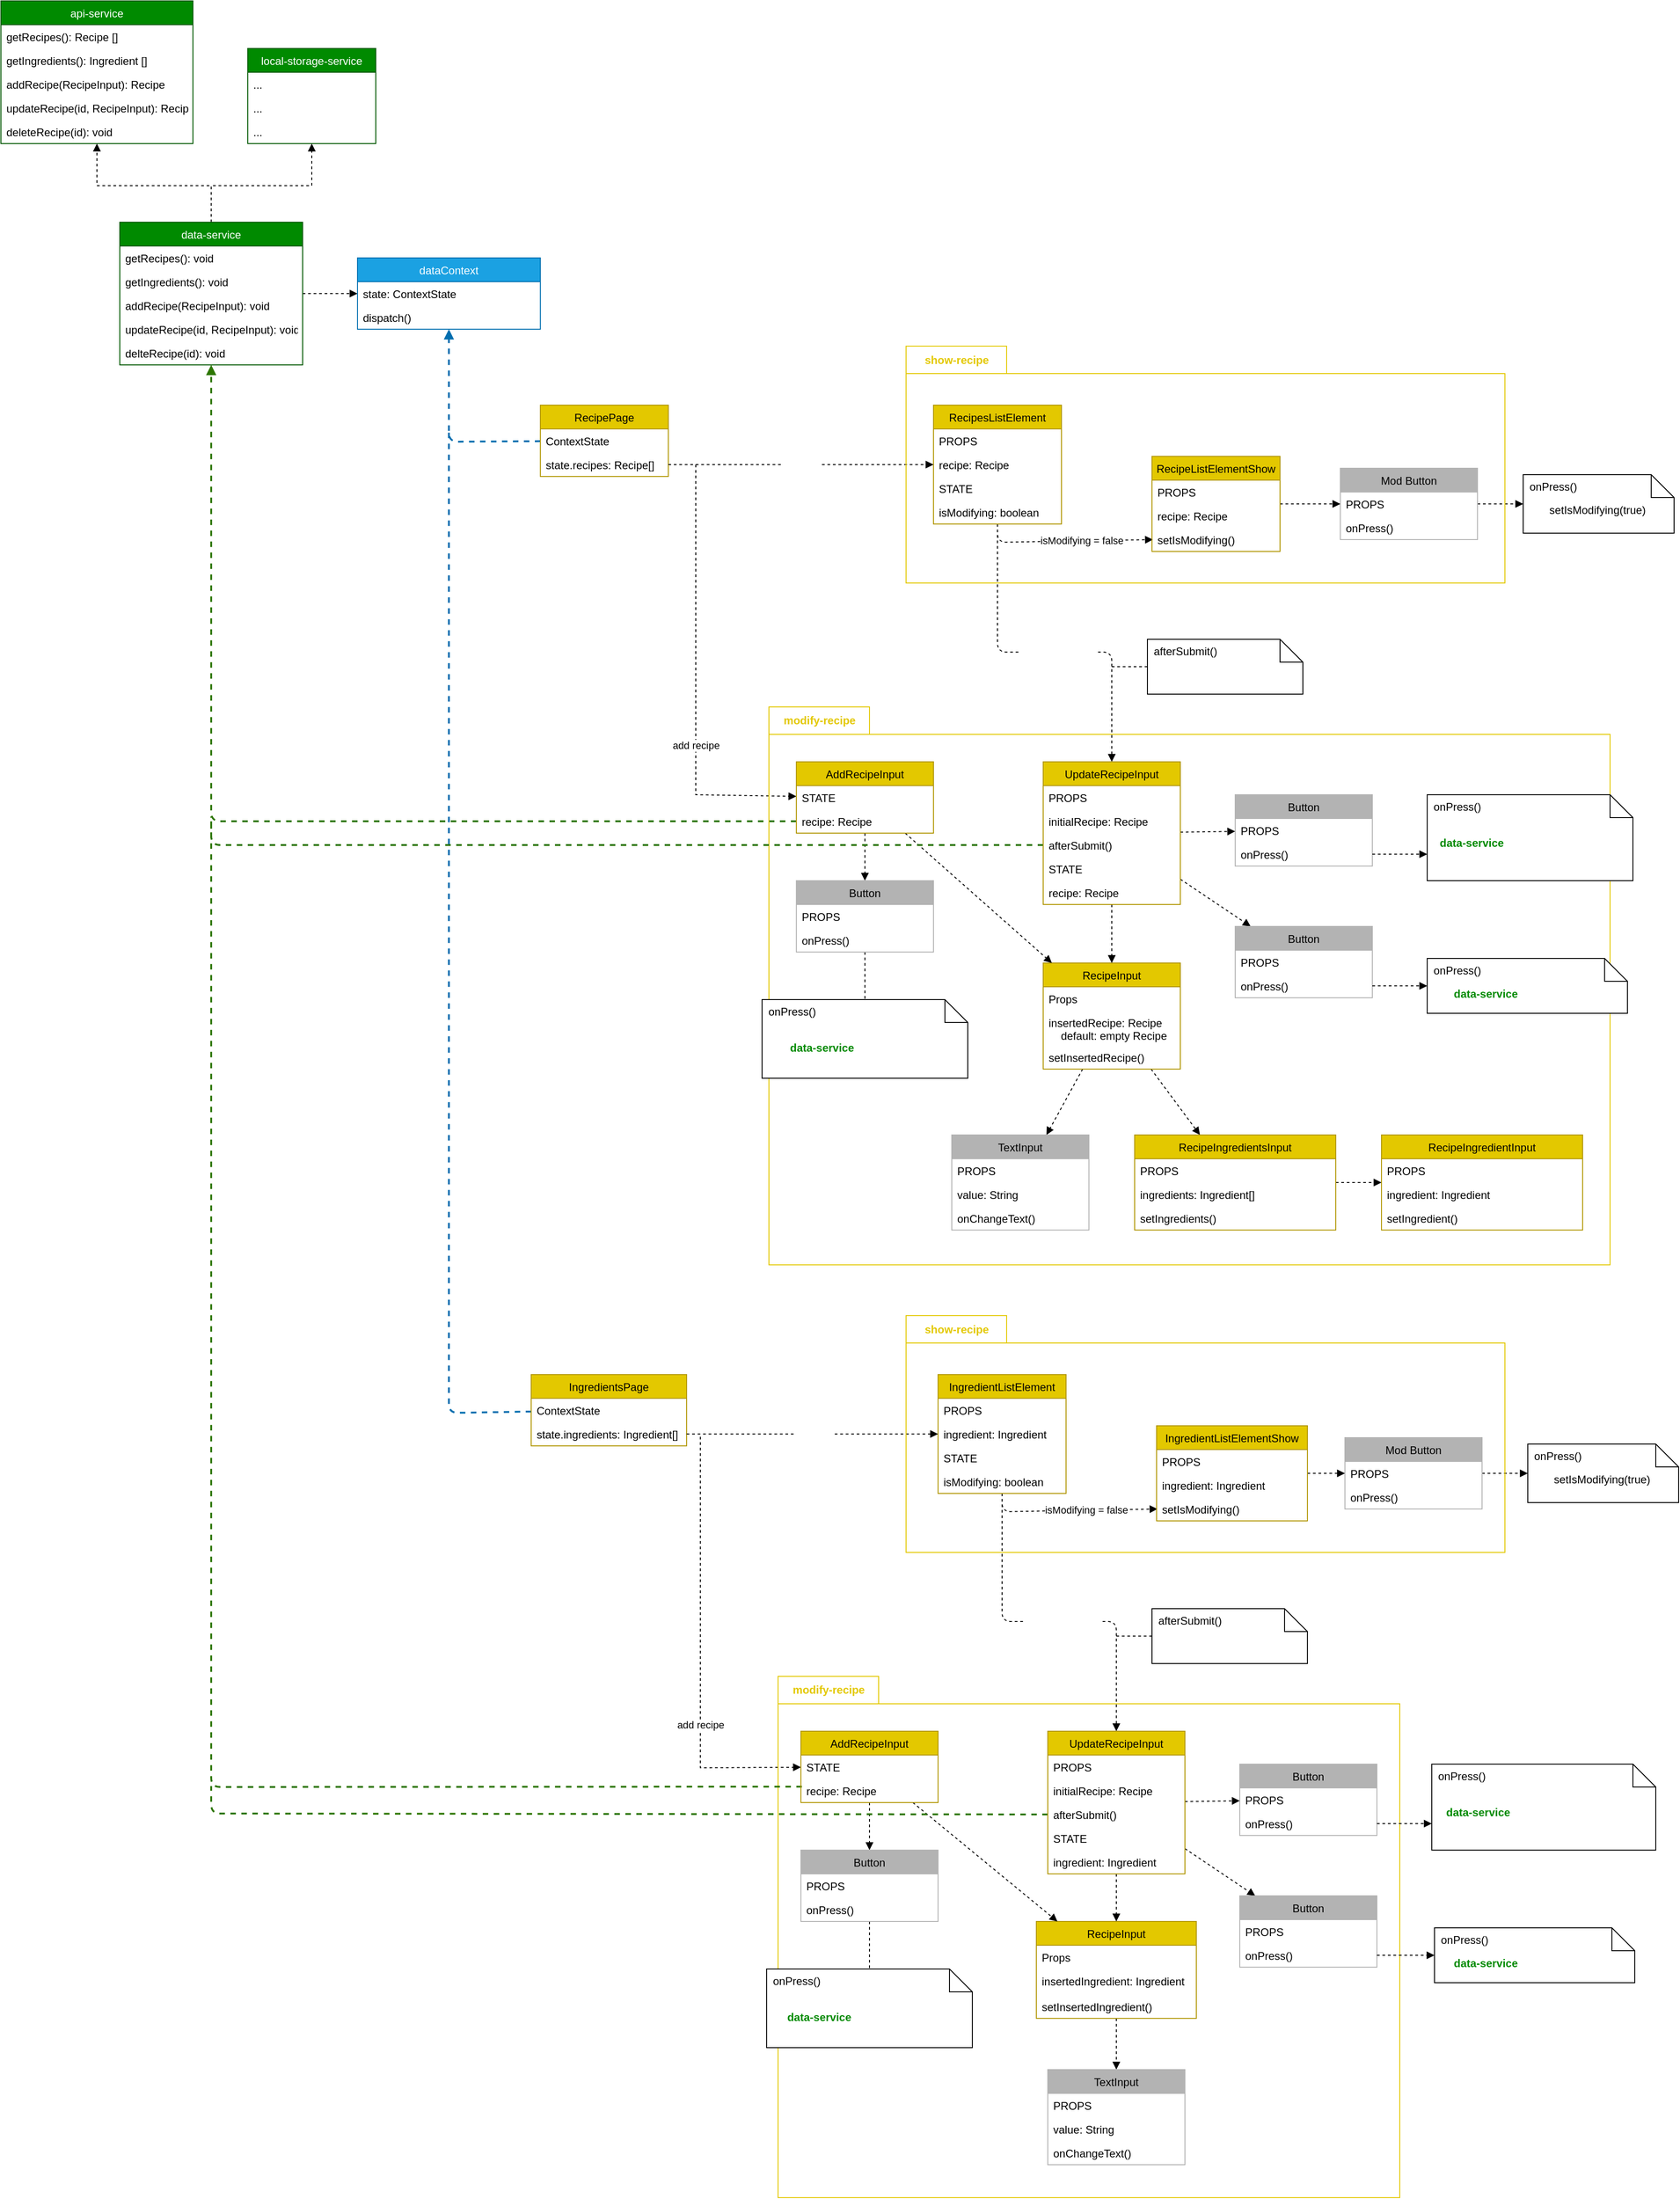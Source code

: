 <mxfile>
    <diagram id="C5RBs43oDa-KdzZeNtuy" name="Page-1">
        <mxGraphModel dx="1797" dy="1389" grid="1" gridSize="10" guides="1" tooltips="1" connect="1" arrows="1" fold="1" page="0" pageScale="1" pageWidth="827" pageHeight="1169" math="0" shadow="0">
            <root>
                <mxCell id="WIyWlLk6GJQsqaUBKTNV-0"/>
                <mxCell id="WIyWlLk6GJQsqaUBKTNV-1" parent="WIyWlLk6GJQsqaUBKTNV-0"/>
                <mxCell id="0" value="api-service" style="swimlane;fontStyle=0;childLayout=stackLayout;horizontal=1;startSize=26;fillColor=#008a00;horizontalStack=0;resizeParent=1;resizeParentMax=0;resizeLast=0;collapsible=1;marginBottom=0;fontColor=#ffffff;strokeColor=#005700;rounded=0;" parent="WIyWlLk6GJQsqaUBKTNV-1" vertex="1">
                    <mxGeometry x="-220" y="-12" width="210" height="156" as="geometry"/>
                </mxCell>
                <mxCell id="1" value="getRecipes(): Recipe []" style="text;strokeColor=none;fillColor=none;align=left;verticalAlign=top;spacingLeft=4;spacingRight=4;overflow=hidden;rotatable=0;points=[[0,0.5],[1,0.5]];portConstraint=eastwest;rounded=0;" parent="0" vertex="1">
                    <mxGeometry y="26" width="210" height="26" as="geometry"/>
                </mxCell>
                <mxCell id="2" value="getIngredients(): Ingredient []" style="text;strokeColor=none;fillColor=none;align=left;verticalAlign=top;spacingLeft=4;spacingRight=4;overflow=hidden;rotatable=0;points=[[0,0.5],[1,0.5]];portConstraint=eastwest;rounded=0;" parent="0" vertex="1">
                    <mxGeometry y="52" width="210" height="26" as="geometry"/>
                </mxCell>
                <mxCell id="3" value="addRecipe(RecipeInput): Recipe" style="text;strokeColor=none;fillColor=none;align=left;verticalAlign=top;spacingLeft=4;spacingRight=4;overflow=hidden;rotatable=0;points=[[0,0.5],[1,0.5]];portConstraint=eastwest;rounded=0;" parent="0" vertex="1">
                    <mxGeometry y="78" width="210" height="26" as="geometry"/>
                </mxCell>
                <mxCell id="122" value="updateRecipe(id, RecipeInput): Recipe" style="text;strokeColor=none;fillColor=none;align=left;verticalAlign=top;spacingLeft=4;spacingRight=4;overflow=hidden;rotatable=0;points=[[0,0.5],[1,0.5]];portConstraint=eastwest;rounded=0;" parent="0" vertex="1">
                    <mxGeometry y="104" width="210" height="26" as="geometry"/>
                </mxCell>
                <mxCell id="178" value="deleteRecipe(id): void" style="text;strokeColor=none;fillColor=none;align=left;verticalAlign=top;spacingLeft=4;spacingRight=4;overflow=hidden;rotatable=0;points=[[0,0.5],[1,0.5]];portConstraint=eastwest;rounded=0;" parent="0" vertex="1">
                    <mxGeometry y="130" width="210" height="26" as="geometry"/>
                </mxCell>
                <mxCell id="4" value="local-storage-service" style="swimlane;fontStyle=0;childLayout=stackLayout;horizontal=1;startSize=26;fillColor=#008a00;horizontalStack=0;resizeParent=1;resizeParentMax=0;resizeLast=0;collapsible=1;marginBottom=0;fontColor=#ffffff;strokeColor=#005700;rounded=0;" parent="WIyWlLk6GJQsqaUBKTNV-1" vertex="1">
                    <mxGeometry x="50" y="40" width="140" height="104" as="geometry"/>
                </mxCell>
                <mxCell id="5" value="..." style="text;strokeColor=none;fillColor=none;align=left;verticalAlign=top;spacingLeft=4;spacingRight=4;overflow=hidden;rotatable=0;points=[[0,0.5],[1,0.5]];portConstraint=eastwest;rounded=0;" parent="4" vertex="1">
                    <mxGeometry y="26" width="140" height="26" as="geometry"/>
                </mxCell>
                <mxCell id="6" value="..." style="text;strokeColor=none;fillColor=none;align=left;verticalAlign=top;spacingLeft=4;spacingRight=4;overflow=hidden;rotatable=0;points=[[0,0.5],[1,0.5]];portConstraint=eastwest;rounded=0;" parent="4" vertex="1">
                    <mxGeometry y="52" width="140" height="26" as="geometry"/>
                </mxCell>
                <mxCell id="7" value="..." style="text;strokeColor=none;fillColor=none;align=left;verticalAlign=top;spacingLeft=4;spacingRight=4;overflow=hidden;rotatable=0;points=[[0,0.5],[1,0.5]];portConstraint=eastwest;rounded=0;" parent="4" vertex="1">
                    <mxGeometry y="78" width="140" height="26" as="geometry"/>
                </mxCell>
                <mxCell id="12" style="edgeStyle=none;html=1;dashed=1;endArrow=block;endFill=1;rounded=0;" parent="WIyWlLk6GJQsqaUBKTNV-1" source="8" target="4" edge="1">
                    <mxGeometry relative="1" as="geometry">
                        <Array as="points">
                            <mxPoint x="10" y="190"/>
                            <mxPoint x="120" y="190"/>
                        </Array>
                    </mxGeometry>
                </mxCell>
                <mxCell id="13" style="edgeStyle=none;html=1;endArrow=block;endFill=1;dashed=1;rounded=0;" parent="WIyWlLk6GJQsqaUBKTNV-1" source="8" target="0" edge="1">
                    <mxGeometry relative="1" as="geometry">
                        <Array as="points">
                            <mxPoint x="10" y="190"/>
                            <mxPoint x="-115" y="190"/>
                        </Array>
                    </mxGeometry>
                </mxCell>
                <mxCell id="189" style="edgeStyle=none;html=1;endArrow=block;endFill=1;dashed=1;" edge="1" parent="WIyWlLk6GJQsqaUBKTNV-1" source="8" target="183">
                    <mxGeometry relative="1" as="geometry"/>
                </mxCell>
                <mxCell id="8" value="data-service" style="swimlane;fontStyle=0;childLayout=stackLayout;horizontal=1;startSize=26;fillColor=#008a00;horizontalStack=0;resizeParent=1;resizeParentMax=0;resizeLast=0;collapsible=1;marginBottom=0;fontColor=#ffffff;strokeColor=#005700;rounded=0;" parent="WIyWlLk6GJQsqaUBKTNV-1" vertex="1">
                    <mxGeometry x="-90" y="230" width="200" height="156" as="geometry"/>
                </mxCell>
                <mxCell id="9" value="getRecipes(): void" style="text;strokeColor=none;fillColor=none;align=left;verticalAlign=top;spacingLeft=4;spacingRight=4;overflow=hidden;rotatable=0;points=[[0,0.5],[1,0.5]];portConstraint=eastwest;rounded=0;" parent="8" vertex="1">
                    <mxGeometry y="26" width="200" height="26" as="geometry"/>
                </mxCell>
                <mxCell id="10" value="getIngredients(): void" style="text;strokeColor=none;fillColor=none;align=left;verticalAlign=top;spacingLeft=4;spacingRight=4;overflow=hidden;rotatable=0;points=[[0,0.5],[1,0.5]];portConstraint=eastwest;rounded=0;" parent="8" vertex="1">
                    <mxGeometry y="52" width="200" height="26" as="geometry"/>
                </mxCell>
                <mxCell id="11" value="addRecipe(RecipeInput): void&#10;" style="text;strokeColor=none;fillColor=none;align=left;verticalAlign=top;spacingLeft=4;spacingRight=4;overflow=hidden;rotatable=0;points=[[0,0.5],[1,0.5]];portConstraint=eastwest;rounded=0;" parent="8" vertex="1">
                    <mxGeometry y="78" width="200" height="26" as="geometry"/>
                </mxCell>
                <mxCell id="123" value="updateRecipe(id, RecipeInput): void&#10;" style="text;strokeColor=none;fillColor=none;align=left;verticalAlign=top;spacingLeft=4;spacingRight=4;overflow=hidden;rotatable=0;points=[[0,0.5],[1,0.5]];portConstraint=eastwest;rounded=0;" parent="8" vertex="1">
                    <mxGeometry y="104" width="200" height="26" as="geometry"/>
                </mxCell>
                <mxCell id="179" value="delteRecipe(id): void&#10;" style="text;strokeColor=none;fillColor=none;align=left;verticalAlign=top;spacingLeft=4;spacingRight=4;overflow=hidden;rotatable=0;points=[[0,0.5],[1,0.5]];portConstraint=eastwest;rounded=0;" parent="8" vertex="1">
                    <mxGeometry y="130" width="200" height="26" as="geometry"/>
                </mxCell>
                <mxCell id="42" style="edgeStyle=none;html=1;dashed=1;fontColor=#FFFFFF;endArrow=block;endFill=1;exitX=1;exitY=0.5;exitDx=0;exitDy=0;rounded=0;" parent="WIyWlLk6GJQsqaUBKTNV-1" source="16" target="132" edge="1">
                    <mxGeometry relative="1" as="geometry">
                        <Array as="points">
                            <mxPoint x="540" y="495"/>
                            <mxPoint x="540" y="856"/>
                        </Array>
                        <mxPoint x="510" y="581.0" as="sourcePoint"/>
                        <mxPoint x="560" y="856" as="targetPoint"/>
                    </mxGeometry>
                </mxCell>
                <mxCell id="93" value="add recipe" style="edgeLabel;html=1;align=center;verticalAlign=middle;resizable=0;points=[];" parent="42" vertex="1" connectable="0">
                    <mxGeometry x="-0.214" y="2" relative="1" as="geometry">
                        <mxPoint x="-2" y="140" as="offset"/>
                    </mxGeometry>
                </mxCell>
                <mxCell id="190" style="edgeStyle=none;html=1;dashed=1;endArrow=block;endFill=1;fillColor=#1ba1e2;strokeColor=#006EAF;strokeWidth=2;" edge="1" parent="WIyWlLk6GJQsqaUBKTNV-1" source="14" target="183">
                    <mxGeometry relative="1" as="geometry">
                        <Array as="points">
                            <mxPoint x="270" y="470"/>
                        </Array>
                    </mxGeometry>
                </mxCell>
                <mxCell id="14" value="RecipePage" style="swimlane;fontStyle=0;childLayout=stackLayout;horizontal=1;startSize=26;fillColor=#e3c800;horizontalStack=0;resizeParent=1;resizeParentMax=0;resizeLast=0;collapsible=1;marginBottom=0;fontColor=#000000;strokeColor=#B09500;rounded=0;" parent="WIyWlLk6GJQsqaUBKTNV-1" vertex="1">
                    <mxGeometry x="370" y="430" width="140" height="78" as="geometry"/>
                </mxCell>
                <mxCell id="15" value="ContextState" style="text;strokeColor=none;fillColor=none;align=left;verticalAlign=top;spacingLeft=4;spacingRight=4;overflow=hidden;rotatable=0;points=[[0,0.5],[1,0.5]];portConstraint=eastwest;rounded=0;" parent="14" vertex="1">
                    <mxGeometry y="26" width="140" height="26" as="geometry"/>
                </mxCell>
                <mxCell id="16" value="state.recipes: Recipe[]" style="text;strokeColor=none;fillColor=none;align=left;verticalAlign=top;spacingLeft=4;spacingRight=4;overflow=hidden;rotatable=0;points=[[0,0.5],[1,0.5]];portConstraint=eastwest;rounded=0;" parent="14" vertex="1">
                    <mxGeometry y="52" width="140" height="26" as="geometry"/>
                </mxCell>
                <mxCell id="101" style="edgeStyle=none;html=1;dashed=1;endArrow=block;endFill=1;entryX=0;entryY=0.5;entryDx=0;entryDy=0;" parent="WIyWlLk6GJQsqaUBKTNV-1" source="30" edge="1">
                    <mxGeometry relative="1" as="geometry">
                        <Array as="points">
                            <mxPoint x="870" y="580"/>
                        </Array>
                        <mxPoint x="1040" y="577" as="targetPoint"/>
                    </mxGeometry>
                </mxCell>
                <mxCell id="102" value="isModifying = false" style="edgeLabel;html=1;align=center;verticalAlign=middle;resizable=0;points=[];" parent="101" vertex="1" connectable="0">
                    <mxGeometry x="0.171" y="3" relative="1" as="geometry">
                        <mxPoint y="2" as="offset"/>
                    </mxGeometry>
                </mxCell>
                <mxCell id="169" style="edgeStyle=none;html=1;dashed=1;fontSize=11;fontColor=#B3B3B3;endArrow=block;endFill=1;" parent="WIyWlLk6GJQsqaUBKTNV-1" source="30" target="160" edge="1">
                    <mxGeometry relative="1" as="geometry">
                        <Array as="points">
                            <mxPoint x="870" y="700"/>
                            <mxPoint x="995" y="700"/>
                        </Array>
                    </mxGeometry>
                </mxCell>
                <mxCell id="170" value="&lt;font color=&quot;#ffffff&quot;&gt;isModifying = true&lt;/font&gt;" style="edgeLabel;html=1;align=center;verticalAlign=middle;resizable=0;points=[];fontSize=11;fontColor=#B3B3B3;" parent="169" vertex="1" connectable="0">
                    <mxGeometry x="0.067" y="-3" relative="1" as="geometry">
                        <mxPoint y="-3" as="offset"/>
                    </mxGeometry>
                </mxCell>
                <mxCell id="30" value="RecipesListElement" style="swimlane;fontStyle=0;childLayout=stackLayout;horizontal=1;startSize=26;fillColor=#e3c800;horizontalStack=0;resizeParent=1;resizeParentMax=0;resizeLast=0;collapsible=1;marginBottom=0;fontColor=#000000;strokeColor=#B09500;rounded=0;" parent="WIyWlLk6GJQsqaUBKTNV-1" vertex="1">
                    <mxGeometry x="800" y="430" width="140" height="130" as="geometry"/>
                </mxCell>
                <mxCell id="31" value="PROPS" style="text;strokeColor=none;fillColor=none;align=left;verticalAlign=top;spacingLeft=4;spacingRight=4;overflow=hidden;rotatable=0;points=[[0,0.5],[1,0.5]];portConstraint=eastwest;rounded=0;" parent="30" vertex="1">
                    <mxGeometry y="26" width="140" height="26" as="geometry"/>
                </mxCell>
                <mxCell id="32" value="recipe: Recipe" style="text;strokeColor=none;fillColor=none;align=left;verticalAlign=top;spacingLeft=4;spacingRight=4;overflow=hidden;rotatable=0;points=[[0,0.5],[1,0.5]];portConstraint=eastwest;rounded=0;" parent="30" vertex="1">
                    <mxGeometry y="52" width="140" height="26" as="geometry"/>
                </mxCell>
                <mxCell id="80" value="STATE" style="text;strokeColor=none;fillColor=none;align=left;verticalAlign=top;spacingLeft=4;spacingRight=4;overflow=hidden;rotatable=0;points=[[0,0.5],[1,0.5]];portConstraint=eastwest;rounded=0;" parent="30" vertex="1">
                    <mxGeometry y="78" width="140" height="26" as="geometry"/>
                </mxCell>
                <mxCell id="81" value="isModifying: boolean" style="text;strokeColor=none;fillColor=none;align=left;verticalAlign=top;spacingLeft=4;spacingRight=4;overflow=hidden;rotatable=0;points=[[0,0.5],[1,0.5]];portConstraint=eastwest;rounded=0;" parent="30" vertex="1">
                    <mxGeometry y="104" width="140" height="26" as="geometry"/>
                </mxCell>
                <mxCell id="35" value="&lt;font color=&quot;#ffffff&quot;&gt;contains&lt;/font&gt;" style="edgeStyle=none;html=1;dashed=1;fontColor=#E3C800;endArrow=block;endFill=1;rounded=0;" parent="WIyWlLk6GJQsqaUBKTNV-1" source="16" target="30" edge="1">
                    <mxGeometry relative="1" as="geometry">
                        <mxPoint x="720.0" y="495" as="sourcePoint"/>
                    </mxGeometry>
                </mxCell>
                <mxCell id="76" style="edgeStyle=none;html=1;dashed=1;endArrow=block;endFill=1;exitX=0;exitY=0.5;exitDx=0;exitDy=0;fillColor=#60a917;strokeColor=#2D7600;strokeWidth=2;" parent="WIyWlLk6GJQsqaUBKTNV-1" source="138" edge="1" target="8">
                    <mxGeometry relative="1" as="geometry">
                        <Array as="points">
                            <mxPoint x="10" y="885"/>
                        </Array>
                        <mxPoint x="270" y="490" as="targetPoint"/>
                        <mxPoint x="550" y="925" as="sourcePoint"/>
                    </mxGeometry>
                </mxCell>
                <mxCell id="158" style="edgeStyle=none;html=1;dashed=1;fontSize=11;fontColor=#B3B3B3;endArrow=block;endFill=1;" parent="WIyWlLk6GJQsqaUBKTNV-1" source="36" target="55" edge="1">
                    <mxGeometry relative="1" as="geometry"/>
                </mxCell>
                <mxCell id="159" style="edgeStyle=none;html=1;dashed=1;fontSize=11;fontColor=#B3B3B3;endArrow=block;endFill=1;" parent="WIyWlLk6GJQsqaUBKTNV-1" source="36" target="43" edge="1">
                    <mxGeometry relative="1" as="geometry"/>
                </mxCell>
                <mxCell id="36" value="RecipeInput" style="swimlane;fontStyle=0;childLayout=stackLayout;horizontal=1;startSize=26;fillColor=#e3c800;horizontalStack=0;resizeParent=1;resizeParentMax=0;resizeLast=0;collapsible=1;marginBottom=0;fontColor=#000000;strokeColor=#B09500;rounded=0;" parent="WIyWlLk6GJQsqaUBKTNV-1" vertex="1">
                    <mxGeometry x="920" y="1040" width="150" height="116" as="geometry"/>
                </mxCell>
                <mxCell id="107" value="Props" style="text;strokeColor=none;fillColor=none;align=left;verticalAlign=top;spacingLeft=4;spacingRight=4;overflow=hidden;rotatable=0;points=[[0,0.5],[1,0.5]];portConstraint=eastwest;rounded=0;" parent="36" vertex="1">
                    <mxGeometry y="26" width="150" height="26" as="geometry"/>
                </mxCell>
                <mxCell id="38" value="insertedRecipe: Recipe&#10;    default: empty Recipe" style="text;strokeColor=none;fillColor=none;align=left;verticalAlign=top;spacingLeft=4;spacingRight=4;overflow=hidden;rotatable=0;points=[[0,0.5],[1,0.5]];portConstraint=eastwest;rounded=0;" parent="36" vertex="1">
                    <mxGeometry y="52" width="150" height="38" as="geometry"/>
                </mxCell>
                <mxCell id="142" value="setInsertedRecipe()" style="text;strokeColor=none;fillColor=none;align=left;verticalAlign=top;spacingLeft=4;spacingRight=4;overflow=hidden;rotatable=0;points=[[0,0.5],[1,0.5]];portConstraint=eastwest;rounded=0;" parent="36" vertex="1">
                    <mxGeometry y="90" width="150" height="26" as="geometry"/>
                </mxCell>
                <mxCell id="54" style="edgeStyle=none;html=1;dashed=1;fontColor=#FFFFFF;endArrow=block;endFill=1;rounded=0;" parent="WIyWlLk6GJQsqaUBKTNV-1" source="43" target="49" edge="1">
                    <mxGeometry relative="1" as="geometry"/>
                </mxCell>
                <mxCell id="43" value="RecipeIngredientsInput" style="swimlane;fontStyle=0;childLayout=stackLayout;horizontal=1;startSize=26;fillColor=#e3c800;horizontalStack=0;resizeParent=1;resizeParentMax=0;resizeLast=0;collapsible=1;marginBottom=0;fontColor=#000000;strokeColor=#B09500;rounded=0;" parent="WIyWlLk6GJQsqaUBKTNV-1" vertex="1">
                    <mxGeometry x="1020" y="1228" width="220" height="104" as="geometry"/>
                </mxCell>
                <mxCell id="44" value="PROPS" style="text;strokeColor=none;fillColor=none;align=left;verticalAlign=top;spacingLeft=4;spacingRight=4;overflow=hidden;rotatable=0;points=[[0,0.5],[1,0.5]];portConstraint=eastwest;rounded=0;" parent="43" vertex="1">
                    <mxGeometry y="26" width="220" height="26" as="geometry"/>
                </mxCell>
                <mxCell id="45" value="ingredients: Ingredient[]" style="text;strokeColor=none;fillColor=none;align=left;verticalAlign=top;spacingLeft=4;spacingRight=4;overflow=hidden;rotatable=0;points=[[0,0.5],[1,0.5]];portConstraint=eastwest;rounded=0;" parent="43" vertex="1">
                    <mxGeometry y="52" width="220" height="26" as="geometry"/>
                </mxCell>
                <mxCell id="48" value="setIngredients()" style="text;strokeColor=none;fillColor=none;align=left;verticalAlign=top;spacingLeft=4;spacingRight=4;overflow=hidden;rotatable=0;points=[[0,0.5],[1,0.5]];portConstraint=eastwest;rounded=0;" parent="43" vertex="1">
                    <mxGeometry y="78" width="220" height="26" as="geometry"/>
                </mxCell>
                <mxCell id="49" value="RecipeIngredientInput" style="swimlane;fontStyle=0;childLayout=stackLayout;horizontal=1;startSize=26;fillColor=#e3c800;horizontalStack=0;resizeParent=1;resizeParentMax=0;resizeLast=0;collapsible=1;marginBottom=0;fontColor=#000000;strokeColor=#B09500;rounded=0;" parent="WIyWlLk6GJQsqaUBKTNV-1" vertex="1">
                    <mxGeometry x="1290" y="1228" width="220" height="104" as="geometry"/>
                </mxCell>
                <mxCell id="50" value="PROPS" style="text;strokeColor=none;fillColor=none;align=left;verticalAlign=top;spacingLeft=4;spacingRight=4;overflow=hidden;rotatable=0;points=[[0,0.5],[1,0.5]];portConstraint=eastwest;rounded=0;" parent="49" vertex="1">
                    <mxGeometry y="26" width="220" height="26" as="geometry"/>
                </mxCell>
                <mxCell id="51" value="ingredient: Ingredient" style="text;strokeColor=none;fillColor=none;align=left;verticalAlign=top;spacingLeft=4;spacingRight=4;overflow=hidden;rotatable=0;points=[[0,0.5],[1,0.5]];portConstraint=eastwest;rounded=0;" parent="49" vertex="1">
                    <mxGeometry y="52" width="220" height="26" as="geometry"/>
                </mxCell>
                <mxCell id="52" value="setIngredient()" style="text;strokeColor=none;fillColor=none;align=left;verticalAlign=top;spacingLeft=4;spacingRight=4;overflow=hidden;rotatable=0;points=[[0,0.5],[1,0.5]];portConstraint=eastwest;rounded=0;" parent="49" vertex="1">
                    <mxGeometry y="78" width="220" height="26" as="geometry"/>
                </mxCell>
                <mxCell id="55" value="TextInput" style="swimlane;fontStyle=0;childLayout=stackLayout;horizontal=1;startSize=26;fillColor=#B3B3B3;horizontalStack=0;resizeParent=1;resizeParentMax=0;resizeLast=0;collapsible=1;marginBottom=0;fontColor=#000000;strokeColor=#B3B3B3;rounded=0;" parent="WIyWlLk6GJQsqaUBKTNV-1" vertex="1">
                    <mxGeometry x="820" y="1228" width="150" height="104" as="geometry"/>
                </mxCell>
                <mxCell id="56" value="PROPS" style="text;strokeColor=none;fillColor=none;align=left;verticalAlign=top;spacingLeft=4;spacingRight=4;overflow=hidden;rotatable=0;points=[[0,0.5],[1,0.5]];portConstraint=eastwest;rounded=0;" parent="55" vertex="1">
                    <mxGeometry y="26" width="150" height="26" as="geometry"/>
                </mxCell>
                <mxCell id="57" value="value: String" style="text;strokeColor=none;fillColor=none;align=left;verticalAlign=top;spacingLeft=4;spacingRight=4;overflow=hidden;rotatable=0;points=[[0,0.5],[1,0.5]];portConstraint=eastwest;rounded=0;" parent="55" vertex="1">
                    <mxGeometry y="52" width="150" height="26" as="geometry"/>
                </mxCell>
                <mxCell id="58" value="onChangeText()" style="text;strokeColor=none;fillColor=none;align=left;verticalAlign=top;spacingLeft=4;spacingRight=4;overflow=hidden;rotatable=0;points=[[0,0.5],[1,0.5]];portConstraint=eastwest;rounded=0;" parent="55" vertex="1">
                    <mxGeometry y="78" width="150" height="26" as="geometry"/>
                </mxCell>
                <mxCell id="63" value="Button" style="swimlane;fontStyle=0;childLayout=stackLayout;horizontal=1;startSize=26;fillColor=#B3B3B3;horizontalStack=0;resizeParent=1;resizeParentMax=0;resizeLast=0;collapsible=1;marginBottom=0;fontColor=#000000;strokeColor=#B3B3B3;rounded=0;" parent="WIyWlLk6GJQsqaUBKTNV-1" vertex="1">
                    <mxGeometry x="1130" y="856" width="150" height="78" as="geometry"/>
                </mxCell>
                <mxCell id="64" value="PROPS" style="text;strokeColor=none;fillColor=none;align=left;verticalAlign=top;spacingLeft=4;spacingRight=4;overflow=hidden;rotatable=0;points=[[0,0.5],[1,0.5]];portConstraint=eastwest;rounded=0;" parent="63" vertex="1">
                    <mxGeometry y="26" width="150" height="26" as="geometry"/>
                </mxCell>
                <mxCell id="65" value="onPress()" style="text;strokeColor=none;fillColor=none;align=left;verticalAlign=top;spacingLeft=4;spacingRight=4;overflow=hidden;rotatable=0;points=[[0,0.5],[1,0.5]];portConstraint=eastwest;rounded=0;" parent="63" vertex="1">
                    <mxGeometry y="52" width="150" height="26" as="geometry"/>
                </mxCell>
                <mxCell id="92" style="edgeStyle=none;html=1;dashed=1;endArrow=block;endFill=1;" parent="WIyWlLk6GJQsqaUBKTNV-1" source="82" target="88" edge="1">
                    <mxGeometry relative="1" as="geometry"/>
                </mxCell>
                <mxCell id="82" value="Mod Button" style="swimlane;fontStyle=0;childLayout=stackLayout;horizontal=1;startSize=26;fillColor=#B3B3B3;horizontalStack=0;resizeParent=1;resizeParentMax=0;resizeLast=0;collapsible=1;marginBottom=0;fontColor=#000000;strokeColor=#B3B3B3;rounded=0;" parent="WIyWlLk6GJQsqaUBKTNV-1" vertex="1">
                    <mxGeometry x="1245" y="499" width="150" height="78" as="geometry"/>
                </mxCell>
                <mxCell id="83" value="PROPS" style="text;strokeColor=none;fillColor=none;align=left;verticalAlign=top;spacingLeft=4;spacingRight=4;overflow=hidden;rotatable=0;points=[[0,0.5],[1,0.5]];portConstraint=eastwest;rounded=0;" parent="82" vertex="1">
                    <mxGeometry y="26" width="150" height="26" as="geometry"/>
                </mxCell>
                <mxCell id="84" value="onPress()" style="text;strokeColor=none;fillColor=none;align=left;verticalAlign=top;spacingLeft=4;spacingRight=4;overflow=hidden;rotatable=0;points=[[0,0.5],[1,0.5]];portConstraint=eastwest;rounded=0;" parent="82" vertex="1">
                    <mxGeometry y="52" width="150" height="26" as="geometry"/>
                </mxCell>
                <mxCell id="88" value="&lt;span style=&quot;white-space: pre;&quot;&gt;&#9;&lt;/span&gt;setIsModifying(true)" style="shape=note2;boundedLbl=1;whiteSpace=wrap;html=1;size=25;verticalAlign=top;align=left;" parent="WIyWlLk6GJQsqaUBKTNV-1" vertex="1">
                    <mxGeometry x="1445" y="506" width="165" height="64" as="geometry"/>
                </mxCell>
                <mxCell id="89" value="onPress()" style="resizeWidth=1;part=1;strokeColor=none;fillColor=none;align=left;spacingLeft=5;" parent="88" vertex="1">
                    <mxGeometry width="165.0" height="25" relative="1" as="geometry"/>
                </mxCell>
                <mxCell id="124" style="edgeStyle=none;html=1;dashed=1;endArrow=block;endFill=1;" parent="WIyWlLk6GJQsqaUBKTNV-1" source="96" target="82" edge="1">
                    <mxGeometry relative="1" as="geometry"/>
                </mxCell>
                <mxCell id="96" value="RecipeListElementShow" style="swimlane;fontStyle=0;childLayout=stackLayout;horizontal=1;startSize=26;fillColor=#e3c800;horizontalStack=0;resizeParent=1;resizeParentMax=0;resizeLast=0;collapsible=1;marginBottom=0;fontColor=#000000;strokeColor=#B09500;rounded=0;" parent="WIyWlLk6GJQsqaUBKTNV-1" vertex="1">
                    <mxGeometry x="1039" y="486" width="140" height="104" as="geometry"/>
                </mxCell>
                <mxCell id="97" value="PROPS" style="text;strokeColor=none;fillColor=none;align=left;verticalAlign=top;spacingLeft=4;spacingRight=4;overflow=hidden;rotatable=0;points=[[0,0.5],[1,0.5]];portConstraint=eastwest;rounded=0;" parent="96" vertex="1">
                    <mxGeometry y="26" width="140" height="26" as="geometry"/>
                </mxCell>
                <mxCell id="98" value="recipe: Recipe" style="text;strokeColor=none;fillColor=none;align=left;verticalAlign=top;spacingLeft=4;spacingRight=4;overflow=hidden;rotatable=0;points=[[0,0.5],[1,0.5]];portConstraint=eastwest;rounded=0;" parent="96" vertex="1">
                    <mxGeometry y="52" width="140" height="26" as="geometry"/>
                </mxCell>
                <mxCell id="125" value="setIsModifying()" style="text;strokeColor=none;fillColor=none;align=left;verticalAlign=top;spacingLeft=4;spacingRight=4;overflow=hidden;rotatable=0;points=[[0,0.5],[1,0.5]];portConstraint=eastwest;rounded=0;" parent="96" vertex="1">
                    <mxGeometry y="78" width="140" height="26" as="geometry"/>
                </mxCell>
                <mxCell id="103" value="&lt;font color=&quot;#e3c800&quot;&gt;modify-recipe&lt;/font&gt;" style="shape=folder;fontStyle=1;tabWidth=110;tabHeight=30;tabPosition=left;html=1;boundedLbl=1;labelInHeader=1;container=1;collapsible=0;fillColor=none;strokeColor=#E3C800;" parent="WIyWlLk6GJQsqaUBKTNV-1" vertex="1">
                    <mxGeometry x="620" y="760" width="920" height="610" as="geometry"/>
                </mxCell>
                <mxCell id="104" value="" style="html=1;strokeColor=none;resizeWidth=1;resizeHeight=1;fillColor=none;part=1;connectable=0;allowArrows=0;deletable=0;" parent="103" vertex="1">
                    <mxGeometry width="915.132" height="427.0" relative="1" as="geometry">
                        <mxPoint y="30" as="offset"/>
                    </mxGeometry>
                </mxCell>
                <mxCell id="175" value="&lt;div style=&quot;&quot;&gt;&lt;span style=&quot;color: rgb(255, 255, 255);&quot;&gt;&lt;div style=&quot;text-align: left;&quot;&gt;&lt;font style=&quot;background-color: initial;&quot; color=&quot;#008a00&quot;&gt;&lt;b&gt;data-service&lt;/b&gt;&lt;/font&gt;&lt;span style=&quot;background-color: initial;&quot;&gt;.deleteRecipe(id)&lt;/span&gt;&lt;/div&gt;&lt;/span&gt;&lt;/div&gt;&lt;div style=&quot;text-align: left;&quot;&gt;&lt;span style=&quot;color: rgb(255, 255, 255); background-color: initial;&quot;&gt;&lt;span style=&quot;&quot;&gt;&#9;&lt;/span&gt;&lt;/span&gt;&lt;/div&gt;" style="shape=note2;boundedLbl=1;whiteSpace=wrap;html=1;size=25;verticalAlign=top;align=center;" parent="103" vertex="1">
                    <mxGeometry x="720.002" y="275" width="219.048" height="60" as="geometry"/>
                </mxCell>
                <mxCell id="176" value="onPress()" style="resizeWidth=1;part=1;strokeColor=none;fillColor=none;align=left;spacingLeft=5;" parent="175" vertex="1">
                    <mxGeometry width="219.048" height="25" relative="1" as="geometry"/>
                </mxCell>
                <mxCell id="105" value="&lt;font color=&quot;#e3c800&quot;&gt;show-recipe&lt;/font&gt;" style="shape=folder;fontStyle=1;tabWidth=110;tabHeight=30;tabPosition=left;html=1;boundedLbl=1;labelInHeader=1;container=1;collapsible=0;fillColor=none;strokeColor=#E3C800;" parent="WIyWlLk6GJQsqaUBKTNV-1" vertex="1">
                    <mxGeometry x="770" y="365.5" width="655" height="259" as="geometry"/>
                </mxCell>
                <mxCell id="106" value="" style="html=1;strokeColor=none;resizeWidth=1;resizeHeight=1;fillColor=none;part=1;connectable=0;allowArrows=0;deletable=0;" parent="105" vertex="1">
                    <mxGeometry width="655.0" height="181.3" relative="1" as="geometry">
                        <mxPoint y="30" as="offset"/>
                    </mxGeometry>
                </mxCell>
                <mxCell id="111" style="edgeStyle=none;html=1;dashed=1;endArrow=block;endFill=1;" parent="WIyWlLk6GJQsqaUBKTNV-1" source="65" edge="1">
                    <mxGeometry relative="1" as="geometry">
                        <mxPoint x="1340" y="921" as="targetPoint"/>
                    </mxGeometry>
                </mxCell>
                <mxCell id="117" value="&lt;div style=&quot;text-align: left;&quot;&gt;&lt;span style=&quot;background-color: initial; color: rgb(255, 255, 255);&quot;&gt;checkFormContent&lt;/span&gt;&lt;br&gt;&lt;/div&gt;&lt;div style=&quot;text-align: left;&quot;&gt;&lt;span style=&quot;color: rgb(255, 255, 255); text-align: center;&quot;&gt;&lt;div style=&quot;text-align: left;&quot;&gt;&lt;font style=&quot;background-color: initial;&quot; color=&quot;#008a00&quot;&gt;&lt;b&gt;data-service&lt;/b&gt;&lt;/font&gt;&lt;span style=&quot;background-color: initial;&quot;&gt;.updateRecipe(id, input)&lt;/span&gt;&lt;/div&gt;&lt;/span&gt;&lt;div style=&quot;&quot;&gt;&lt;font color=&quot;#ffffff&quot;&gt;afterSubmit()&lt;/font&gt;&lt;/div&gt;&lt;span style=&quot;color: rgb(255, 255, 255); background-color: initial;&quot;&gt;&lt;span style=&quot;&quot;&gt;&#9;&lt;/span&gt;&lt;/span&gt;&lt;/div&gt;" style="shape=note2;boundedLbl=1;whiteSpace=wrap;html=1;size=25;verticalAlign=top;align=center;" parent="WIyWlLk6GJQsqaUBKTNV-1" vertex="1">
                    <mxGeometry x="1340" y="856" width="225" height="94" as="geometry"/>
                </mxCell>
                <mxCell id="118" value="onPress()" style="resizeWidth=1;part=1;strokeColor=none;fillColor=none;align=left;spacingLeft=5;" parent="117" vertex="1">
                    <mxGeometry width="225.0" height="25" relative="1" as="geometry"/>
                </mxCell>
                <mxCell id="130" style="edgeStyle=none;html=1;dashed=1;endArrow=none;endFill=0;" parent="WIyWlLk6GJQsqaUBKTNV-1" source="127" edge="1">
                    <mxGeometry relative="1" as="geometry">
                        <mxPoint x="994" y="716" as="targetPoint"/>
                    </mxGeometry>
                </mxCell>
                <mxCell id="127" value="&lt;div style=&quot;text-align: left;&quot;&gt;&lt;font color=&quot;#ffffff&quot;&gt;setIsModifying(false)&lt;/font&gt;&lt;/div&gt;&lt;span style=&quot;color: rgb(255, 255, 255);&quot;&gt;&lt;div style=&quot;text-align: left;&quot;&gt;&lt;span style=&quot;background-color: initial;&quot;&gt;&lt;span style=&quot;&quot;&gt;&#9;&lt;/span&gt;&lt;/span&gt;&lt;/div&gt;&lt;/span&gt;" style="shape=note2;boundedLbl=1;whiteSpace=wrap;html=1;size=25;verticalAlign=top;align=center;" parent="WIyWlLk6GJQsqaUBKTNV-1" vertex="1">
                    <mxGeometry x="1034" y="686" width="170" height="60" as="geometry"/>
                </mxCell>
                <mxCell id="128" value="afterSubmit()" style="resizeWidth=1;part=1;strokeColor=none;fillColor=none;align=left;spacingLeft=5;" parent="127" vertex="1">
                    <mxGeometry width="170.0" height="25" relative="1" as="geometry"/>
                </mxCell>
                <mxCell id="153" style="edgeStyle=none;html=1;dashed=1;fontSize=11;fontColor=#B3B3B3;endArrow=block;endFill=1;" parent="WIyWlLk6GJQsqaUBKTNV-1" source="132" target="149" edge="1">
                    <mxGeometry relative="1" as="geometry"/>
                </mxCell>
                <mxCell id="157" style="edgeStyle=none;html=1;dashed=1;fontSize=11;fontColor=#B3B3B3;endArrow=block;endFill=1;" parent="WIyWlLk6GJQsqaUBKTNV-1" source="132" target="36" edge="1">
                    <mxGeometry relative="1" as="geometry"/>
                </mxCell>
                <mxCell id="132" value="AddRecipeInput" style="swimlane;fontStyle=0;childLayout=stackLayout;horizontal=1;startSize=26;fillColor=#e3c800;horizontalStack=0;resizeParent=1;resizeParentMax=0;resizeLast=0;collapsible=1;marginBottom=0;fontColor=#000000;strokeColor=#B09500;rounded=0;" parent="WIyWlLk6GJQsqaUBKTNV-1" vertex="1">
                    <mxGeometry x="650" y="820" width="150" height="78" as="geometry"/>
                </mxCell>
                <mxCell id="137" value="STATE" style="text;strokeColor=none;fillColor=none;align=left;verticalAlign=top;spacingLeft=4;spacingRight=4;overflow=hidden;rotatable=0;points=[[0,0.5],[1,0.5]];portConstraint=eastwest;rounded=0;" parent="132" vertex="1">
                    <mxGeometry y="26" width="150" height="26" as="geometry"/>
                </mxCell>
                <mxCell id="138" value="recipe: Recipe" style="text;strokeColor=none;fillColor=none;align=left;verticalAlign=top;spacingLeft=4;spacingRight=4;overflow=hidden;rotatable=0;points=[[0,0.5],[1,0.5]];portConstraint=eastwest;rounded=0;" parent="132" vertex="1">
                    <mxGeometry y="52" width="150" height="26" as="geometry"/>
                </mxCell>
                <mxCell id="156" style="edgeStyle=none;html=1;dashed=1;fontSize=11;fontColor=#B3B3B3;endArrow=none;endFill=0;" parent="WIyWlLk6GJQsqaUBKTNV-1" source="149" target="154" edge="1">
                    <mxGeometry relative="1" as="geometry"/>
                </mxCell>
                <mxCell id="149" value="Button" style="swimlane;fontStyle=0;childLayout=stackLayout;horizontal=1;startSize=26;fillColor=#B3B3B3;horizontalStack=0;resizeParent=1;resizeParentMax=0;resizeLast=0;collapsible=1;marginBottom=0;fontColor=#000000;strokeColor=#B3B3B3;rounded=0;" parent="WIyWlLk6GJQsqaUBKTNV-1" vertex="1">
                    <mxGeometry x="650" y="950" width="150" height="78" as="geometry"/>
                </mxCell>
                <mxCell id="150" value="PROPS" style="text;strokeColor=none;fillColor=none;align=left;verticalAlign=top;spacingLeft=4;spacingRight=4;overflow=hidden;rotatable=0;points=[[0,0.5],[1,0.5]];portConstraint=eastwest;rounded=0;" parent="149" vertex="1">
                    <mxGeometry y="26" width="150" height="26" as="geometry"/>
                </mxCell>
                <mxCell id="151" value="onPress()" style="text;strokeColor=none;fillColor=none;align=left;verticalAlign=top;spacingLeft=4;spacingRight=4;overflow=hidden;rotatable=0;points=[[0,0.5],[1,0.5]];portConstraint=eastwest;rounded=0;" parent="149" vertex="1">
                    <mxGeometry y="52" width="150" height="26" as="geometry"/>
                </mxCell>
                <mxCell id="154" value="&lt;div style=&quot;text-align: left;&quot;&gt;&lt;span style=&quot;background-color: initial; color: rgb(255, 255, 255);&quot;&gt;checkFormContent&lt;/span&gt;&lt;br&gt;&lt;/div&gt;&lt;span style=&quot;color: rgb(255, 255, 255);&quot;&gt;&lt;div style=&quot;text-align: left;&quot;&gt;&lt;font style=&quot;background-color: initial;&quot; color=&quot;#008a00&quot;&gt;&lt;b&gt;data-service&lt;/b&gt;&lt;/font&gt;&lt;span style=&quot;background-color: initial;&quot;&gt;.addRecipe(input)&lt;/span&gt;&lt;/div&gt;&lt;div style=&quot;text-align: left;&quot;&gt;&lt;div style=&quot;color: rgb(240, 240, 240);&quot;&gt;&lt;span style=&quot;color: rgb(255, 255, 255); background-color: initial;&quot;&gt;reset input content&lt;/span&gt;&lt;/div&gt;&lt;span style=&quot;background-color: initial;&quot;&gt;&lt;span style=&quot;&quot;&gt;&#9;&lt;/span&gt;&lt;/span&gt;&lt;/div&gt;&lt;/span&gt;" style="shape=note2;boundedLbl=1;whiteSpace=wrap;html=1;size=25;verticalAlign=top;align=center;" parent="WIyWlLk6GJQsqaUBKTNV-1" vertex="1">
                    <mxGeometry x="612.5" y="1080" width="225" height="86" as="geometry"/>
                </mxCell>
                <mxCell id="155" value="onPress()" style="resizeWidth=1;part=1;strokeColor=none;fillColor=none;align=left;spacingLeft=5;" parent="154" vertex="1">
                    <mxGeometry width="225.0" height="25" relative="1" as="geometry"/>
                </mxCell>
                <mxCell id="167" style="edgeStyle=none;html=1;dashed=1;fontSize=11;fontColor=#B3B3B3;endArrow=block;endFill=1;" parent="WIyWlLk6GJQsqaUBKTNV-1" source="160" target="63" edge="1">
                    <mxGeometry relative="1" as="geometry"/>
                </mxCell>
                <mxCell id="168" style="edgeStyle=none;html=1;dashed=1;fontSize=11;fontColor=#B3B3B3;endArrow=block;endFill=1;" parent="WIyWlLk6GJQsqaUBKTNV-1" source="160" target="36" edge="1">
                    <mxGeometry relative="1" as="geometry"/>
                </mxCell>
                <mxCell id="177" style="edgeStyle=none;html=1;dashed=1;endArrow=block;endFill=1;" parent="WIyWlLk6GJQsqaUBKTNV-1" source="160" target="171" edge="1">
                    <mxGeometry relative="1" as="geometry"/>
                </mxCell>
                <mxCell id="191" style="edgeStyle=none;html=1;dashed=1;endArrow=none;endFill=0;exitX=0;exitY=0.5;exitDx=0;exitDy=0;fillColor=#60a917;strokeColor=#2D7600;strokeWidth=2;" edge="1" parent="WIyWlLk6GJQsqaUBKTNV-1" source="166">
                    <mxGeometry relative="1" as="geometry">
                        <mxPoint x="10" y="880" as="targetPoint"/>
                        <Array as="points">
                            <mxPoint x="10" y="911"/>
                        </Array>
                    </mxGeometry>
                </mxCell>
                <mxCell id="160" value="UpdateRecipeInput" style="swimlane;fontStyle=0;childLayout=stackLayout;horizontal=1;startSize=26;fillColor=#e3c800;horizontalStack=0;resizeParent=1;resizeParentMax=0;resizeLast=0;collapsible=1;marginBottom=0;fontColor=#000000;strokeColor=#B09500;rounded=0;" parent="WIyWlLk6GJQsqaUBKTNV-1" vertex="1">
                    <mxGeometry x="920" y="820" width="150" height="156" as="geometry"/>
                </mxCell>
                <mxCell id="163" value="PROPS" style="text;strokeColor=none;fillColor=none;align=left;verticalAlign=top;spacingLeft=4;spacingRight=4;overflow=hidden;rotatable=0;points=[[0,0.5],[1,0.5]];portConstraint=eastwest;rounded=0;" parent="160" vertex="1">
                    <mxGeometry y="26" width="150" height="26" as="geometry"/>
                </mxCell>
                <mxCell id="164" value="initialRecipe: Recipe" style="text;strokeColor=none;fillColor=none;align=left;verticalAlign=top;spacingLeft=4;spacingRight=4;overflow=hidden;rotatable=0;points=[[0,0.5],[1,0.5]];portConstraint=eastwest;rounded=0;" parent="160" vertex="1">
                    <mxGeometry y="52" width="150" height="26" as="geometry"/>
                </mxCell>
                <mxCell id="166" value="afterSubmit()" style="text;strokeColor=none;fillColor=none;align=left;verticalAlign=top;spacingLeft=4;spacingRight=4;overflow=hidden;rotatable=0;points=[[0,0.5],[1,0.5]];portConstraint=eastwest;rounded=0;" parent="160" vertex="1">
                    <mxGeometry y="78" width="150" height="26" as="geometry"/>
                </mxCell>
                <mxCell id="161" value="STATE" style="text;strokeColor=none;fillColor=none;align=left;verticalAlign=top;spacingLeft=4;spacingRight=4;overflow=hidden;rotatable=0;points=[[0,0.5],[1,0.5]];portConstraint=eastwest;rounded=0;" parent="160" vertex="1">
                    <mxGeometry y="104" width="150" height="26" as="geometry"/>
                </mxCell>
                <mxCell id="162" value="recipe: Recipe" style="text;strokeColor=none;fillColor=none;align=left;verticalAlign=top;spacingLeft=4;spacingRight=4;overflow=hidden;rotatable=0;points=[[0,0.5],[1,0.5]];portConstraint=eastwest;rounded=0;" parent="160" vertex="1">
                    <mxGeometry y="130" width="150" height="26" as="geometry"/>
                </mxCell>
                <mxCell id="171" value="Button" style="swimlane;fontStyle=0;childLayout=stackLayout;horizontal=1;startSize=26;fillColor=#B3B3B3;horizontalStack=0;resizeParent=1;resizeParentMax=0;resizeLast=0;collapsible=1;marginBottom=0;fontColor=#000000;strokeColor=#B3B3B3;rounded=0;" parent="WIyWlLk6GJQsqaUBKTNV-1" vertex="1">
                    <mxGeometry x="1130" y="1000" width="150" height="78" as="geometry"/>
                </mxCell>
                <mxCell id="172" value="PROPS" style="text;strokeColor=none;fillColor=none;align=left;verticalAlign=top;spacingLeft=4;spacingRight=4;overflow=hidden;rotatable=0;points=[[0,0.5],[1,0.5]];portConstraint=eastwest;rounded=0;" parent="171" vertex="1">
                    <mxGeometry y="26" width="150" height="26" as="geometry"/>
                </mxCell>
                <mxCell id="173" value="onPress()" style="text;strokeColor=none;fillColor=none;align=left;verticalAlign=top;spacingLeft=4;spacingRight=4;overflow=hidden;rotatable=0;points=[[0,0.5],[1,0.5]];portConstraint=eastwest;rounded=0;" parent="171" vertex="1">
                    <mxGeometry y="52" width="150" height="26" as="geometry"/>
                </mxCell>
                <mxCell id="174" style="edgeStyle=none;html=1;dashed=1;endArrow=block;endFill=1;" parent="WIyWlLk6GJQsqaUBKTNV-1" source="173" edge="1">
                    <mxGeometry relative="1" as="geometry">
                        <mxPoint x="1340" y="1065" as="targetPoint"/>
                    </mxGeometry>
                </mxCell>
                <mxCell id="192" style="edgeStyle=none;html=1;dashed=1;strokeWidth=2;endArrow=none;endFill=0;fillColor=#1ba1e2;strokeColor=#006EAF;" edge="1" parent="WIyWlLk6GJQsqaUBKTNV-1" source="195">
                    <mxGeometry relative="1" as="geometry">
                        <mxPoint x="370" y="1531.973" as="sourcePoint"/>
                        <mxPoint x="270" y="460" as="targetPoint"/>
                        <Array as="points">
                            <mxPoint x="270" y="1532"/>
                        </Array>
                    </mxGeometry>
                </mxCell>
                <mxCell id="183" value="dataContext" style="swimlane;fontStyle=0;childLayout=stackLayout;horizontal=1;startSize=26;fillColor=#1ba1e2;horizontalStack=0;resizeParent=1;resizeParentMax=0;resizeLast=0;collapsible=1;marginBottom=0;fontColor=#ffffff;strokeColor=#006EAF;rounded=0;" vertex="1" parent="WIyWlLk6GJQsqaUBKTNV-1">
                    <mxGeometry x="170" y="269" width="200" height="78" as="geometry"/>
                </mxCell>
                <mxCell id="184" value="state: ContextState" style="text;strokeColor=none;fillColor=none;align=left;verticalAlign=top;spacingLeft=4;spacingRight=4;overflow=hidden;rotatable=0;points=[[0,0.5],[1,0.5]];portConstraint=eastwest;rounded=0;" vertex="1" parent="183">
                    <mxGeometry y="26" width="200" height="26" as="geometry"/>
                </mxCell>
                <mxCell id="185" value="dispatch()" style="text;strokeColor=none;fillColor=none;align=left;verticalAlign=top;spacingLeft=4;spacingRight=4;overflow=hidden;rotatable=0;points=[[0,0.5],[1,0.5]];portConstraint=eastwest;rounded=0;" vertex="1" parent="183">
                    <mxGeometry y="52" width="200" height="26" as="geometry"/>
                </mxCell>
                <mxCell id="193" style="edgeStyle=none;html=1;dashed=1;fontColor=#FFFFFF;endArrow=block;endFill=1;exitX=1;exitY=0.5;exitDx=0;exitDy=0;rounded=0;" edge="1" parent="WIyWlLk6GJQsqaUBKTNV-1" source="197" target="257">
                    <mxGeometry relative="1" as="geometry">
                        <Array as="points">
                            <mxPoint x="545" y="1555"/>
                            <mxPoint x="545" y="1920"/>
                        </Array>
                        <mxPoint x="515" y="1641.0" as="sourcePoint"/>
                        <mxPoint x="565" y="1916" as="targetPoint"/>
                    </mxGeometry>
                </mxCell>
                <mxCell id="194" value="add recipe" style="edgeLabel;html=1;align=center;verticalAlign=middle;resizable=0;points=[];" vertex="1" connectable="0" parent="193">
                    <mxGeometry x="-0.214" y="2" relative="1" as="geometry">
                        <mxPoint x="-2" y="140" as="offset"/>
                    </mxGeometry>
                </mxCell>
                <mxCell id="195" value="IngredientsPage" style="swimlane;fontStyle=0;childLayout=stackLayout;horizontal=1;startSize=26;fillColor=#e3c800;horizontalStack=0;resizeParent=1;resizeParentMax=0;resizeLast=0;collapsible=1;marginBottom=0;fontColor=#000000;strokeColor=#B09500;rounded=0;" vertex="1" parent="WIyWlLk6GJQsqaUBKTNV-1">
                    <mxGeometry x="360" y="1490" width="170" height="78" as="geometry"/>
                </mxCell>
                <mxCell id="196" value="ContextState" style="text;strokeColor=none;fillColor=none;align=left;verticalAlign=top;spacingLeft=4;spacingRight=4;overflow=hidden;rotatable=0;points=[[0,0.5],[1,0.5]];portConstraint=eastwest;rounded=0;" vertex="1" parent="195">
                    <mxGeometry y="26" width="170" height="26" as="geometry"/>
                </mxCell>
                <mxCell id="197" value="state.ingredients: Ingredient[]" style="text;strokeColor=none;fillColor=none;align=left;verticalAlign=top;spacingLeft=4;spacingRight=4;overflow=hidden;rotatable=0;points=[[0,0.5],[1,0.5]];portConstraint=eastwest;rounded=0;" vertex="1" parent="195">
                    <mxGeometry y="52" width="170" height="26" as="geometry"/>
                </mxCell>
                <mxCell id="198" style="edgeStyle=none;html=1;dashed=1;endArrow=block;endFill=1;entryX=0;entryY=0.5;entryDx=0;entryDy=0;" edge="1" parent="WIyWlLk6GJQsqaUBKTNV-1" source="202">
                    <mxGeometry relative="1" as="geometry">
                        <Array as="points">
                            <mxPoint x="875" y="1640"/>
                        </Array>
                        <mxPoint x="1045" y="1637" as="targetPoint"/>
                    </mxGeometry>
                </mxCell>
                <mxCell id="199" value="isModifying = false" style="edgeLabel;html=1;align=center;verticalAlign=middle;resizable=0;points=[];" vertex="1" connectable="0" parent="198">
                    <mxGeometry x="0.171" y="3" relative="1" as="geometry">
                        <mxPoint y="2" as="offset"/>
                    </mxGeometry>
                </mxCell>
                <mxCell id="200" style="edgeStyle=none;html=1;dashed=1;fontSize=11;fontColor=#B3B3B3;endArrow=block;endFill=1;" edge="1" parent="WIyWlLk6GJQsqaUBKTNV-1" source="202" target="269">
                    <mxGeometry relative="1" as="geometry">
                        <Array as="points">
                            <mxPoint x="875" y="1760"/>
                            <mxPoint x="1000" y="1760"/>
                        </Array>
                    </mxGeometry>
                </mxCell>
                <mxCell id="201" value="&lt;font color=&quot;#ffffff&quot;&gt;isModifying = true&lt;/font&gt;" style="edgeLabel;html=1;align=center;verticalAlign=middle;resizable=0;points=[];fontSize=11;fontColor=#B3B3B3;" vertex="1" connectable="0" parent="200">
                    <mxGeometry x="0.067" y="-3" relative="1" as="geometry">
                        <mxPoint y="-3" as="offset"/>
                    </mxGeometry>
                </mxCell>
                <mxCell id="202" value="IngredientListElement" style="swimlane;fontStyle=0;childLayout=stackLayout;horizontal=1;startSize=26;fillColor=#e3c800;horizontalStack=0;resizeParent=1;resizeParentMax=0;resizeLast=0;collapsible=1;marginBottom=0;fontColor=#000000;strokeColor=#B09500;rounded=0;" vertex="1" parent="WIyWlLk6GJQsqaUBKTNV-1">
                    <mxGeometry x="805" y="1490" width="140" height="130" as="geometry"/>
                </mxCell>
                <mxCell id="203" value="PROPS" style="text;strokeColor=none;fillColor=none;align=left;verticalAlign=top;spacingLeft=4;spacingRight=4;overflow=hidden;rotatable=0;points=[[0,0.5],[1,0.5]];portConstraint=eastwest;rounded=0;" vertex="1" parent="202">
                    <mxGeometry y="26" width="140" height="26" as="geometry"/>
                </mxCell>
                <mxCell id="204" value="ingredient: Ingredient" style="text;strokeColor=none;fillColor=none;align=left;verticalAlign=top;spacingLeft=4;spacingRight=4;overflow=hidden;rotatable=0;points=[[0,0.5],[1,0.5]];portConstraint=eastwest;rounded=0;" vertex="1" parent="202">
                    <mxGeometry y="52" width="140" height="26" as="geometry"/>
                </mxCell>
                <mxCell id="205" value="STATE" style="text;strokeColor=none;fillColor=none;align=left;verticalAlign=top;spacingLeft=4;spacingRight=4;overflow=hidden;rotatable=0;points=[[0,0.5],[1,0.5]];portConstraint=eastwest;rounded=0;" vertex="1" parent="202">
                    <mxGeometry y="78" width="140" height="26" as="geometry"/>
                </mxCell>
                <mxCell id="206" value="isModifying: boolean" style="text;strokeColor=none;fillColor=none;align=left;verticalAlign=top;spacingLeft=4;spacingRight=4;overflow=hidden;rotatable=0;points=[[0,0.5],[1,0.5]];portConstraint=eastwest;rounded=0;" vertex="1" parent="202">
                    <mxGeometry y="104" width="140" height="26" as="geometry"/>
                </mxCell>
                <mxCell id="207" value="&lt;font color=&quot;#ffffff&quot;&gt;contains&lt;/font&gt;" style="edgeStyle=none;html=1;dashed=1;fontColor=#E3C800;endArrow=block;endFill=1;rounded=0;" edge="1" parent="WIyWlLk6GJQsqaUBKTNV-1" source="197" target="202">
                    <mxGeometry relative="1" as="geometry">
                        <mxPoint x="725.0" y="1555" as="sourcePoint"/>
                    </mxGeometry>
                </mxCell>
                <mxCell id="208" style="edgeStyle=none;html=1;dashed=1;fontSize=11;fontColor=#B3B3B3;endArrow=block;endFill=1;" edge="1" parent="WIyWlLk6GJQsqaUBKTNV-1" source="210" target="223">
                    <mxGeometry relative="1" as="geometry"/>
                </mxCell>
                <mxCell id="210" value="RecipeInput" style="swimlane;fontStyle=0;childLayout=stackLayout;horizontal=1;startSize=26;fillColor=#e3c800;horizontalStack=0;resizeParent=1;resizeParentMax=0;resizeLast=0;collapsible=1;marginBottom=0;fontColor=#000000;strokeColor=#B09500;rounded=0;" vertex="1" parent="WIyWlLk6GJQsqaUBKTNV-1">
                    <mxGeometry x="912.5" y="2088" width="175" height="106" as="geometry">
                        <mxRectangle x="912.5" y="2100" width="100" height="30" as="alternateBounds"/>
                    </mxGeometry>
                </mxCell>
                <mxCell id="211" value="Props" style="text;strokeColor=none;fillColor=none;align=left;verticalAlign=top;spacingLeft=4;spacingRight=4;overflow=hidden;rotatable=0;points=[[0,0.5],[1,0.5]];portConstraint=eastwest;rounded=0;" vertex="1" parent="210">
                    <mxGeometry y="26" width="175" height="26" as="geometry"/>
                </mxCell>
                <mxCell id="212" value="insertedIngredient: Ingredient" style="text;strokeColor=none;fillColor=none;align=left;verticalAlign=top;spacingLeft=4;spacingRight=4;overflow=hidden;rotatable=0;points=[[0,0.5],[1,0.5]];portConstraint=eastwest;rounded=0;" vertex="1" parent="210">
                    <mxGeometry y="52" width="175" height="28" as="geometry"/>
                </mxCell>
                <mxCell id="213" value="setInsertedIngredient()" style="text;strokeColor=none;fillColor=none;align=left;verticalAlign=top;spacingLeft=4;spacingRight=4;overflow=hidden;rotatable=0;points=[[0,0.5],[1,0.5]];portConstraint=eastwest;rounded=0;" vertex="1" parent="210">
                    <mxGeometry y="80" width="175" height="26" as="geometry"/>
                </mxCell>
                <mxCell id="223" value="TextInput" style="swimlane;fontStyle=0;childLayout=stackLayout;horizontal=1;startSize=26;fillColor=#B3B3B3;horizontalStack=0;resizeParent=1;resizeParentMax=0;resizeLast=0;collapsible=1;marginBottom=0;fontColor=#000000;strokeColor=#B3B3B3;rounded=0;" vertex="1" parent="WIyWlLk6GJQsqaUBKTNV-1">
                    <mxGeometry x="925" y="2250" width="150" height="104" as="geometry">
                        <mxRectangle x="825" y="2288" width="90" height="30" as="alternateBounds"/>
                    </mxGeometry>
                </mxCell>
                <mxCell id="224" value="PROPS" style="text;strokeColor=none;fillColor=none;align=left;verticalAlign=top;spacingLeft=4;spacingRight=4;overflow=hidden;rotatable=0;points=[[0,0.5],[1,0.5]];portConstraint=eastwest;rounded=0;" vertex="1" parent="223">
                    <mxGeometry y="26" width="150" height="26" as="geometry"/>
                </mxCell>
                <mxCell id="225" value="value: String" style="text;strokeColor=none;fillColor=none;align=left;verticalAlign=top;spacingLeft=4;spacingRight=4;overflow=hidden;rotatable=0;points=[[0,0.5],[1,0.5]];portConstraint=eastwest;rounded=0;" vertex="1" parent="223">
                    <mxGeometry y="52" width="150" height="26" as="geometry"/>
                </mxCell>
                <mxCell id="226" value="onChangeText()" style="text;strokeColor=none;fillColor=none;align=left;verticalAlign=top;spacingLeft=4;spacingRight=4;overflow=hidden;rotatable=0;points=[[0,0.5],[1,0.5]];portConstraint=eastwest;rounded=0;" vertex="1" parent="223">
                    <mxGeometry y="78" width="150" height="26" as="geometry"/>
                </mxCell>
                <mxCell id="227" value="Button" style="swimlane;fontStyle=0;childLayout=stackLayout;horizontal=1;startSize=26;fillColor=#B3B3B3;horizontalStack=0;resizeParent=1;resizeParentMax=0;resizeLast=0;collapsible=1;marginBottom=0;fontColor=#000000;strokeColor=#B3B3B3;rounded=0;" vertex="1" parent="WIyWlLk6GJQsqaUBKTNV-1">
                    <mxGeometry x="1135" y="1916" width="150" height="78" as="geometry"/>
                </mxCell>
                <mxCell id="228" value="PROPS" style="text;strokeColor=none;fillColor=none;align=left;verticalAlign=top;spacingLeft=4;spacingRight=4;overflow=hidden;rotatable=0;points=[[0,0.5],[1,0.5]];portConstraint=eastwest;rounded=0;" vertex="1" parent="227">
                    <mxGeometry y="26" width="150" height="26" as="geometry"/>
                </mxCell>
                <mxCell id="229" value="onPress()" style="text;strokeColor=none;fillColor=none;align=left;verticalAlign=top;spacingLeft=4;spacingRight=4;overflow=hidden;rotatable=0;points=[[0,0.5],[1,0.5]];portConstraint=eastwest;rounded=0;" vertex="1" parent="227">
                    <mxGeometry y="52" width="150" height="26" as="geometry"/>
                </mxCell>
                <mxCell id="230" style="edgeStyle=none;html=1;dashed=1;endArrow=block;endFill=1;" edge="1" parent="WIyWlLk6GJQsqaUBKTNV-1" source="231" target="234">
                    <mxGeometry relative="1" as="geometry"/>
                </mxCell>
                <mxCell id="231" value="Mod Button" style="swimlane;fontStyle=0;childLayout=stackLayout;horizontal=1;startSize=26;fillColor=#B3B3B3;horizontalStack=0;resizeParent=1;resizeParentMax=0;resizeLast=0;collapsible=1;marginBottom=0;fontColor=#000000;strokeColor=#B3B3B3;rounded=0;" vertex="1" parent="WIyWlLk6GJQsqaUBKTNV-1">
                    <mxGeometry x="1250" y="1559" width="150" height="78" as="geometry"/>
                </mxCell>
                <mxCell id="232" value="PROPS" style="text;strokeColor=none;fillColor=none;align=left;verticalAlign=top;spacingLeft=4;spacingRight=4;overflow=hidden;rotatable=0;points=[[0,0.5],[1,0.5]];portConstraint=eastwest;rounded=0;" vertex="1" parent="231">
                    <mxGeometry y="26" width="150" height="26" as="geometry"/>
                </mxCell>
                <mxCell id="233" value="onPress()" style="text;strokeColor=none;fillColor=none;align=left;verticalAlign=top;spacingLeft=4;spacingRight=4;overflow=hidden;rotatable=0;points=[[0,0.5],[1,0.5]];portConstraint=eastwest;rounded=0;" vertex="1" parent="231">
                    <mxGeometry y="52" width="150" height="26" as="geometry"/>
                </mxCell>
                <mxCell id="234" value="&lt;span style=&quot;white-space: pre;&quot;&gt;&#9;&lt;/span&gt;setIsModifying(true)" style="shape=note2;boundedLbl=1;whiteSpace=wrap;html=1;size=25;verticalAlign=top;align=left;" vertex="1" parent="WIyWlLk6GJQsqaUBKTNV-1">
                    <mxGeometry x="1450" y="1566" width="165" height="64" as="geometry"/>
                </mxCell>
                <mxCell id="235" value="onPress()" style="resizeWidth=1;part=1;strokeColor=none;fillColor=none;align=left;spacingLeft=5;" vertex="1" parent="234">
                    <mxGeometry width="165.0" height="25" relative="1" as="geometry"/>
                </mxCell>
                <mxCell id="236" style="edgeStyle=none;html=1;dashed=1;endArrow=block;endFill=1;" edge="1" parent="WIyWlLk6GJQsqaUBKTNV-1" source="237" target="231">
                    <mxGeometry relative="1" as="geometry"/>
                </mxCell>
                <mxCell id="237" value="IngredientListElementShow" style="swimlane;fontStyle=0;childLayout=stackLayout;horizontal=1;startSize=26;fillColor=#e3c800;horizontalStack=0;resizeParent=1;resizeParentMax=0;resizeLast=0;collapsible=1;marginBottom=0;fontColor=#000000;strokeColor=#B09500;rounded=0;" vertex="1" parent="WIyWlLk6GJQsqaUBKTNV-1">
                    <mxGeometry x="1044" y="1546" width="165" height="104" as="geometry"/>
                </mxCell>
                <mxCell id="238" value="PROPS" style="text;strokeColor=none;fillColor=none;align=left;verticalAlign=top;spacingLeft=4;spacingRight=4;overflow=hidden;rotatable=0;points=[[0,0.5],[1,0.5]];portConstraint=eastwest;rounded=0;" vertex="1" parent="237">
                    <mxGeometry y="26" width="165" height="26" as="geometry"/>
                </mxCell>
                <mxCell id="239" value="ingredient: Ingredient" style="text;strokeColor=none;fillColor=none;align=left;verticalAlign=top;spacingLeft=4;spacingRight=4;overflow=hidden;rotatable=0;points=[[0,0.5],[1,0.5]];portConstraint=eastwest;rounded=0;" vertex="1" parent="237">
                    <mxGeometry y="52" width="165" height="26" as="geometry"/>
                </mxCell>
                <mxCell id="240" value="setIsModifying()" style="text;strokeColor=none;fillColor=none;align=left;verticalAlign=top;spacingLeft=4;spacingRight=4;overflow=hidden;rotatable=0;points=[[0,0.5],[1,0.5]];portConstraint=eastwest;rounded=0;" vertex="1" parent="237">
                    <mxGeometry y="78" width="165" height="26" as="geometry"/>
                </mxCell>
                <mxCell id="243" value="&lt;font color=&quot;#e3c800&quot;&gt;modify-recipe&lt;/font&gt;" style="shape=folder;fontStyle=1;tabWidth=110;tabHeight=30;tabPosition=left;html=1;boundedLbl=1;labelInHeader=1;container=1;collapsible=0;fillColor=none;strokeColor=#E3C800;" vertex="1" parent="WIyWlLk6GJQsqaUBKTNV-1">
                    <mxGeometry x="630" y="1820" width="680" height="570" as="geometry"/>
                </mxCell>
                <mxCell id="244" value="" style="html=1;strokeColor=none;resizeWidth=1;resizeHeight=1;fillColor=none;part=1;connectable=0;allowArrows=0;deletable=0;" vertex="1" parent="243">
                    <mxGeometry width="676.402" height="399.0" relative="1" as="geometry">
                        <mxPoint y="30" as="offset"/>
                    </mxGeometry>
                </mxCell>
                <mxCell id="247" value="&lt;font color=&quot;#e3c800&quot;&gt;show-recipe&lt;/font&gt;" style="shape=folder;fontStyle=1;tabWidth=110;tabHeight=30;tabPosition=left;html=1;boundedLbl=1;labelInHeader=1;container=1;collapsible=0;fillColor=none;strokeColor=#E3C800;" vertex="1" parent="WIyWlLk6GJQsqaUBKTNV-1">
                    <mxGeometry x="770" y="1425.5" width="655" height="259" as="geometry"/>
                </mxCell>
                <mxCell id="248" value="" style="html=1;strokeColor=none;resizeWidth=1;resizeHeight=1;fillColor=none;part=1;connectable=0;allowArrows=0;deletable=0;" vertex="1" parent="247">
                    <mxGeometry width="655.0" height="181.3" relative="1" as="geometry">
                        <mxPoint y="30" as="offset"/>
                    </mxGeometry>
                </mxCell>
                <mxCell id="249" style="edgeStyle=none;html=1;dashed=1;endArrow=block;endFill=1;" edge="1" parent="WIyWlLk6GJQsqaUBKTNV-1" source="229">
                    <mxGeometry relative="1" as="geometry">
                        <mxPoint x="1345" y="1981" as="targetPoint"/>
                    </mxGeometry>
                </mxCell>
                <mxCell id="250" value="&lt;div style=&quot;text-align: left;&quot;&gt;&lt;span style=&quot;background-color: initial; color: rgb(255, 255, 255);&quot;&gt;checkFormContent&lt;/span&gt;&lt;br&gt;&lt;/div&gt;&lt;div style=&quot;text-align: left;&quot;&gt;&lt;span style=&quot;color: rgb(255, 255, 255); text-align: center;&quot;&gt;&lt;div style=&quot;text-align: left;&quot;&gt;&lt;font style=&quot;background-color: initial;&quot; color=&quot;#008a00&quot;&gt;&lt;b&gt;data-service&lt;/b&gt;&lt;/font&gt;&lt;span style=&quot;background-color: initial;&quot;&gt;.updateIngredient(id, input)&lt;/span&gt;&lt;/div&gt;&lt;/span&gt;&lt;div style=&quot;&quot;&gt;&lt;font color=&quot;#ffffff&quot;&gt;afterSubmit()&lt;/font&gt;&lt;/div&gt;&lt;span style=&quot;color: rgb(255, 255, 255); background-color: initial;&quot;&gt;&lt;span style=&quot;&quot;&gt;&#9;&lt;/span&gt;&lt;/span&gt;&lt;/div&gt;" style="shape=note2;boundedLbl=1;whiteSpace=wrap;html=1;size=25;verticalAlign=top;align=center;" vertex="1" parent="WIyWlLk6GJQsqaUBKTNV-1">
                    <mxGeometry x="1345" y="1916" width="245" height="94" as="geometry"/>
                </mxCell>
                <mxCell id="251" value="onPress()" style="resizeWidth=1;part=1;strokeColor=none;fillColor=none;align=left;spacingLeft=5;" vertex="1" parent="250">
                    <mxGeometry width="245" height="25" relative="1" as="geometry"/>
                </mxCell>
                <mxCell id="252" style="edgeStyle=none;html=1;dashed=1;endArrow=none;endFill=0;" edge="1" parent="WIyWlLk6GJQsqaUBKTNV-1" source="253">
                    <mxGeometry relative="1" as="geometry">
                        <mxPoint x="999" y="1776" as="targetPoint"/>
                    </mxGeometry>
                </mxCell>
                <mxCell id="253" value="&lt;div style=&quot;text-align: left;&quot;&gt;&lt;font color=&quot;#ffffff&quot;&gt;setIsModifying(false)&lt;/font&gt;&lt;/div&gt;&lt;span style=&quot;color: rgb(255, 255, 255);&quot;&gt;&lt;div style=&quot;text-align: left;&quot;&gt;&lt;span style=&quot;background-color: initial;&quot;&gt;&lt;span style=&quot;&quot;&gt;&#9;&lt;/span&gt;&lt;/span&gt;&lt;/div&gt;&lt;/span&gt;" style="shape=note2;boundedLbl=1;whiteSpace=wrap;html=1;size=25;verticalAlign=top;align=center;" vertex="1" parent="WIyWlLk6GJQsqaUBKTNV-1">
                    <mxGeometry x="1039" y="1746" width="170" height="60" as="geometry"/>
                </mxCell>
                <mxCell id="254" value="afterSubmit()" style="resizeWidth=1;part=1;strokeColor=none;fillColor=none;align=left;spacingLeft=5;" vertex="1" parent="253">
                    <mxGeometry width="170.0" height="25" relative="1" as="geometry"/>
                </mxCell>
                <mxCell id="255" style="edgeStyle=none;html=1;dashed=1;fontSize=11;fontColor=#B3B3B3;endArrow=block;endFill=1;" edge="1" parent="WIyWlLk6GJQsqaUBKTNV-1" source="257" target="261">
                    <mxGeometry relative="1" as="geometry"/>
                </mxCell>
                <mxCell id="256" style="edgeStyle=none;html=1;dashed=1;fontSize=11;fontColor=#B3B3B3;endArrow=block;endFill=1;" edge="1" parent="WIyWlLk6GJQsqaUBKTNV-1" source="257" target="210">
                    <mxGeometry relative="1" as="geometry"/>
                </mxCell>
                <mxCell id="279" style="edgeStyle=none;html=1;dashed=1;strokeWidth=2;endArrow=none;endFill=0;exitX=0.007;exitY=0.33;exitDx=0;exitDy=0;exitPerimeter=0;fillColor=#60a917;strokeColor=#2D7600;" edge="1" parent="WIyWlLk6GJQsqaUBKTNV-1" source="259">
                    <mxGeometry relative="1" as="geometry">
                        <mxPoint x="10" y="880" as="targetPoint"/>
                        <Array as="points">
                            <mxPoint x="10" y="1941"/>
                        </Array>
                    </mxGeometry>
                </mxCell>
                <mxCell id="257" value="AddRecipeInput" style="swimlane;fontStyle=0;childLayout=stackLayout;horizontal=1;startSize=26;fillColor=#e3c800;horizontalStack=0;resizeParent=1;resizeParentMax=0;resizeLast=0;collapsible=1;marginBottom=0;fontColor=#000000;strokeColor=#B09500;rounded=0;" vertex="1" parent="WIyWlLk6GJQsqaUBKTNV-1">
                    <mxGeometry x="655" y="1880" width="150" height="78" as="geometry"/>
                </mxCell>
                <mxCell id="258" value="STATE" style="text;strokeColor=none;fillColor=none;align=left;verticalAlign=top;spacingLeft=4;spacingRight=4;overflow=hidden;rotatable=0;points=[[0,0.5],[1,0.5]];portConstraint=eastwest;rounded=0;" vertex="1" parent="257">
                    <mxGeometry y="26" width="150" height="26" as="geometry"/>
                </mxCell>
                <mxCell id="259" value="recipe: Recipe" style="text;strokeColor=none;fillColor=none;align=left;verticalAlign=top;spacingLeft=4;spacingRight=4;overflow=hidden;rotatable=0;points=[[0,0.5],[1,0.5]];portConstraint=eastwest;rounded=0;" vertex="1" parent="257">
                    <mxGeometry y="52" width="150" height="26" as="geometry"/>
                </mxCell>
                <mxCell id="260" style="edgeStyle=none;html=1;dashed=1;fontSize=11;fontColor=#B3B3B3;endArrow=none;endFill=0;" edge="1" parent="WIyWlLk6GJQsqaUBKTNV-1" source="261" target="264">
                    <mxGeometry relative="1" as="geometry"/>
                </mxCell>
                <mxCell id="261" value="Button" style="swimlane;fontStyle=0;childLayout=stackLayout;horizontal=1;startSize=26;fillColor=#B3B3B3;horizontalStack=0;resizeParent=1;resizeParentMax=0;resizeLast=0;collapsible=1;marginBottom=0;fontColor=#000000;strokeColor=#B3B3B3;rounded=0;" vertex="1" parent="WIyWlLk6GJQsqaUBKTNV-1">
                    <mxGeometry x="655" y="2010" width="150" height="78" as="geometry"/>
                </mxCell>
                <mxCell id="262" value="PROPS" style="text;strokeColor=none;fillColor=none;align=left;verticalAlign=top;spacingLeft=4;spacingRight=4;overflow=hidden;rotatable=0;points=[[0,0.5],[1,0.5]];portConstraint=eastwest;rounded=0;" vertex="1" parent="261">
                    <mxGeometry y="26" width="150" height="26" as="geometry"/>
                </mxCell>
                <mxCell id="263" value="onPress()" style="text;strokeColor=none;fillColor=none;align=left;verticalAlign=top;spacingLeft=4;spacingRight=4;overflow=hidden;rotatable=0;points=[[0,0.5],[1,0.5]];portConstraint=eastwest;rounded=0;" vertex="1" parent="261">
                    <mxGeometry y="52" width="150" height="26" as="geometry"/>
                </mxCell>
                <mxCell id="264" value="&lt;div style=&quot;text-align: left;&quot;&gt;&lt;span style=&quot;background-color: initial; color: rgb(255, 255, 255);&quot;&gt;checkFormContent&lt;/span&gt;&lt;br&gt;&lt;/div&gt;&lt;span style=&quot;color: rgb(255, 255, 255);&quot;&gt;&lt;div style=&quot;text-align: left;&quot;&gt;&lt;font style=&quot;background-color: initial;&quot; color=&quot;#008a00&quot;&gt;&lt;b&gt;data-service&lt;/b&gt;&lt;/font&gt;&lt;span style=&quot;background-color: initial;&quot;&gt;.addIngredient(input)&lt;/span&gt;&lt;/div&gt;&lt;div style=&quot;text-align: left;&quot;&gt;&lt;div style=&quot;color: rgb(240, 240, 240);&quot;&gt;&lt;span style=&quot;color: rgb(255, 255, 255); background-color: initial;&quot;&gt;reset input content&lt;/span&gt;&lt;/div&gt;&lt;span style=&quot;background-color: initial;&quot;&gt;&lt;span style=&quot;&quot;&gt;&#9;&lt;/span&gt;&lt;/span&gt;&lt;/div&gt;&lt;/span&gt;" style="shape=note2;boundedLbl=1;whiteSpace=wrap;html=1;size=25;verticalAlign=top;align=center;" vertex="1" parent="WIyWlLk6GJQsqaUBKTNV-1">
                    <mxGeometry x="617.5" y="2140" width="225" height="86" as="geometry"/>
                </mxCell>
                <mxCell id="265" value="onPress()" style="resizeWidth=1;part=1;strokeColor=none;fillColor=none;align=left;spacingLeft=5;" vertex="1" parent="264">
                    <mxGeometry width="225.0" height="25" relative="1" as="geometry"/>
                </mxCell>
                <mxCell id="266" style="edgeStyle=none;html=1;dashed=1;fontSize=11;fontColor=#B3B3B3;endArrow=block;endFill=1;" edge="1" parent="WIyWlLk6GJQsqaUBKTNV-1" source="269" target="227">
                    <mxGeometry relative="1" as="geometry"/>
                </mxCell>
                <mxCell id="267" style="edgeStyle=none;html=1;dashed=1;fontSize=11;fontColor=#B3B3B3;endArrow=block;endFill=1;" edge="1" parent="WIyWlLk6GJQsqaUBKTNV-1" source="269" target="210">
                    <mxGeometry relative="1" as="geometry"/>
                </mxCell>
                <mxCell id="268" style="edgeStyle=none;html=1;dashed=1;endArrow=block;endFill=1;" edge="1" parent="WIyWlLk6GJQsqaUBKTNV-1" source="269" target="275">
                    <mxGeometry relative="1" as="geometry"/>
                </mxCell>
                <mxCell id="280" style="edgeStyle=none;html=1;dashed=1;strokeWidth=2;endArrow=none;endFill=0;exitX=0;exitY=0.5;exitDx=0;exitDy=0;fillColor=#60a917;strokeColor=#2D7600;" edge="1" parent="WIyWlLk6GJQsqaUBKTNV-1" source="272">
                    <mxGeometry relative="1" as="geometry">
                        <mxPoint x="10" y="1940" as="targetPoint"/>
                        <Array as="points">
                            <mxPoint x="10" y="1970"/>
                        </Array>
                    </mxGeometry>
                </mxCell>
                <mxCell id="269" value="UpdateRecipeInput" style="swimlane;fontStyle=0;childLayout=stackLayout;horizontal=1;startSize=26;fillColor=#e3c800;horizontalStack=0;resizeParent=1;resizeParentMax=0;resizeLast=0;collapsible=1;marginBottom=0;fontColor=#000000;strokeColor=#B09500;rounded=0;" vertex="1" parent="WIyWlLk6GJQsqaUBKTNV-1">
                    <mxGeometry x="925" y="1880" width="150" height="156" as="geometry"/>
                </mxCell>
                <mxCell id="270" value="PROPS" style="text;strokeColor=none;fillColor=none;align=left;verticalAlign=top;spacingLeft=4;spacingRight=4;overflow=hidden;rotatable=0;points=[[0,0.5],[1,0.5]];portConstraint=eastwest;rounded=0;" vertex="1" parent="269">
                    <mxGeometry y="26" width="150" height="26" as="geometry"/>
                </mxCell>
                <mxCell id="271" value="initialRecipe: Recipe" style="text;strokeColor=none;fillColor=none;align=left;verticalAlign=top;spacingLeft=4;spacingRight=4;overflow=hidden;rotatable=0;points=[[0,0.5],[1,0.5]];portConstraint=eastwest;rounded=0;" vertex="1" parent="269">
                    <mxGeometry y="52" width="150" height="26" as="geometry"/>
                </mxCell>
                <mxCell id="272" value="afterSubmit()" style="text;strokeColor=none;fillColor=none;align=left;verticalAlign=top;spacingLeft=4;spacingRight=4;overflow=hidden;rotatable=0;points=[[0,0.5],[1,0.5]];portConstraint=eastwest;rounded=0;" vertex="1" parent="269">
                    <mxGeometry y="78" width="150" height="26" as="geometry"/>
                </mxCell>
                <mxCell id="273" value="STATE" style="text;strokeColor=none;fillColor=none;align=left;verticalAlign=top;spacingLeft=4;spacingRight=4;overflow=hidden;rotatable=0;points=[[0,0.5],[1,0.5]];portConstraint=eastwest;rounded=0;" vertex="1" parent="269">
                    <mxGeometry y="104" width="150" height="26" as="geometry"/>
                </mxCell>
                <mxCell id="274" value="ingredient: Ingredient" style="text;strokeColor=none;fillColor=none;align=left;verticalAlign=top;spacingLeft=4;spacingRight=4;overflow=hidden;rotatable=0;points=[[0,0.5],[1,0.5]];portConstraint=eastwest;rounded=0;" vertex="1" parent="269">
                    <mxGeometry y="130" width="150" height="26" as="geometry"/>
                </mxCell>
                <mxCell id="275" value="Button" style="swimlane;fontStyle=0;childLayout=stackLayout;horizontal=1;startSize=26;fillColor=#B3B3B3;horizontalStack=0;resizeParent=1;resizeParentMax=0;resizeLast=0;collapsible=1;marginBottom=0;fontColor=#000000;strokeColor=#B3B3B3;rounded=0;" vertex="1" parent="WIyWlLk6GJQsqaUBKTNV-1">
                    <mxGeometry x="1135" y="2060" width="150" height="78" as="geometry"/>
                </mxCell>
                <mxCell id="276" value="PROPS" style="text;strokeColor=none;fillColor=none;align=left;verticalAlign=top;spacingLeft=4;spacingRight=4;overflow=hidden;rotatable=0;points=[[0,0.5],[1,0.5]];portConstraint=eastwest;rounded=0;" vertex="1" parent="275">
                    <mxGeometry y="26" width="150" height="26" as="geometry"/>
                </mxCell>
                <mxCell id="277" value="onPress()" style="text;strokeColor=none;fillColor=none;align=left;verticalAlign=top;spacingLeft=4;spacingRight=4;overflow=hidden;rotatable=0;points=[[0,0.5],[1,0.5]];portConstraint=eastwest;rounded=0;" vertex="1" parent="275">
                    <mxGeometry y="52" width="150" height="26" as="geometry"/>
                </mxCell>
                <mxCell id="278" style="edgeStyle=none;html=1;dashed=1;endArrow=block;endFill=1;" edge="1" parent="WIyWlLk6GJQsqaUBKTNV-1" source="277" target="245">
                    <mxGeometry relative="1" as="geometry">
                        <mxPoint x="1345" y="2125" as="targetPoint"/>
                    </mxGeometry>
                </mxCell>
                <mxCell id="245" value="&lt;div style=&quot;&quot;&gt;&lt;span style=&quot;color: rgb(255, 255, 255);&quot;&gt;&lt;div style=&quot;text-align: left;&quot;&gt;&lt;font style=&quot;background-color: initial;&quot; color=&quot;#008a00&quot;&gt;&lt;b&gt;data-service&lt;/b&gt;&lt;/font&gt;&lt;span style=&quot;background-color: initial;&quot;&gt;.deleteIngredient(id)&lt;/span&gt;&lt;/div&gt;&lt;/span&gt;&lt;/div&gt;&lt;div style=&quot;text-align: left;&quot;&gt;&lt;span style=&quot;color: rgb(255, 255, 255); background-color: initial;&quot;&gt;&lt;span style=&quot;&quot;&gt;&#9;&lt;/span&gt;&lt;/span&gt;&lt;/div&gt;" style="shape=note2;boundedLbl=1;whiteSpace=wrap;html=1;size=25;verticalAlign=top;align=center;" vertex="1" parent="WIyWlLk6GJQsqaUBKTNV-1">
                    <mxGeometry x="1347.972" y="2095" width="219.048" height="60" as="geometry"/>
                </mxCell>
                <mxCell id="246" value="onPress()" style="resizeWidth=1;part=1;strokeColor=none;fillColor=none;align=left;spacingLeft=5;" vertex="1" parent="245">
                    <mxGeometry width="219.048" height="25" relative="1" as="geometry"/>
                </mxCell>
            </root>
        </mxGraphModel>
    </diagram>
</mxfile>